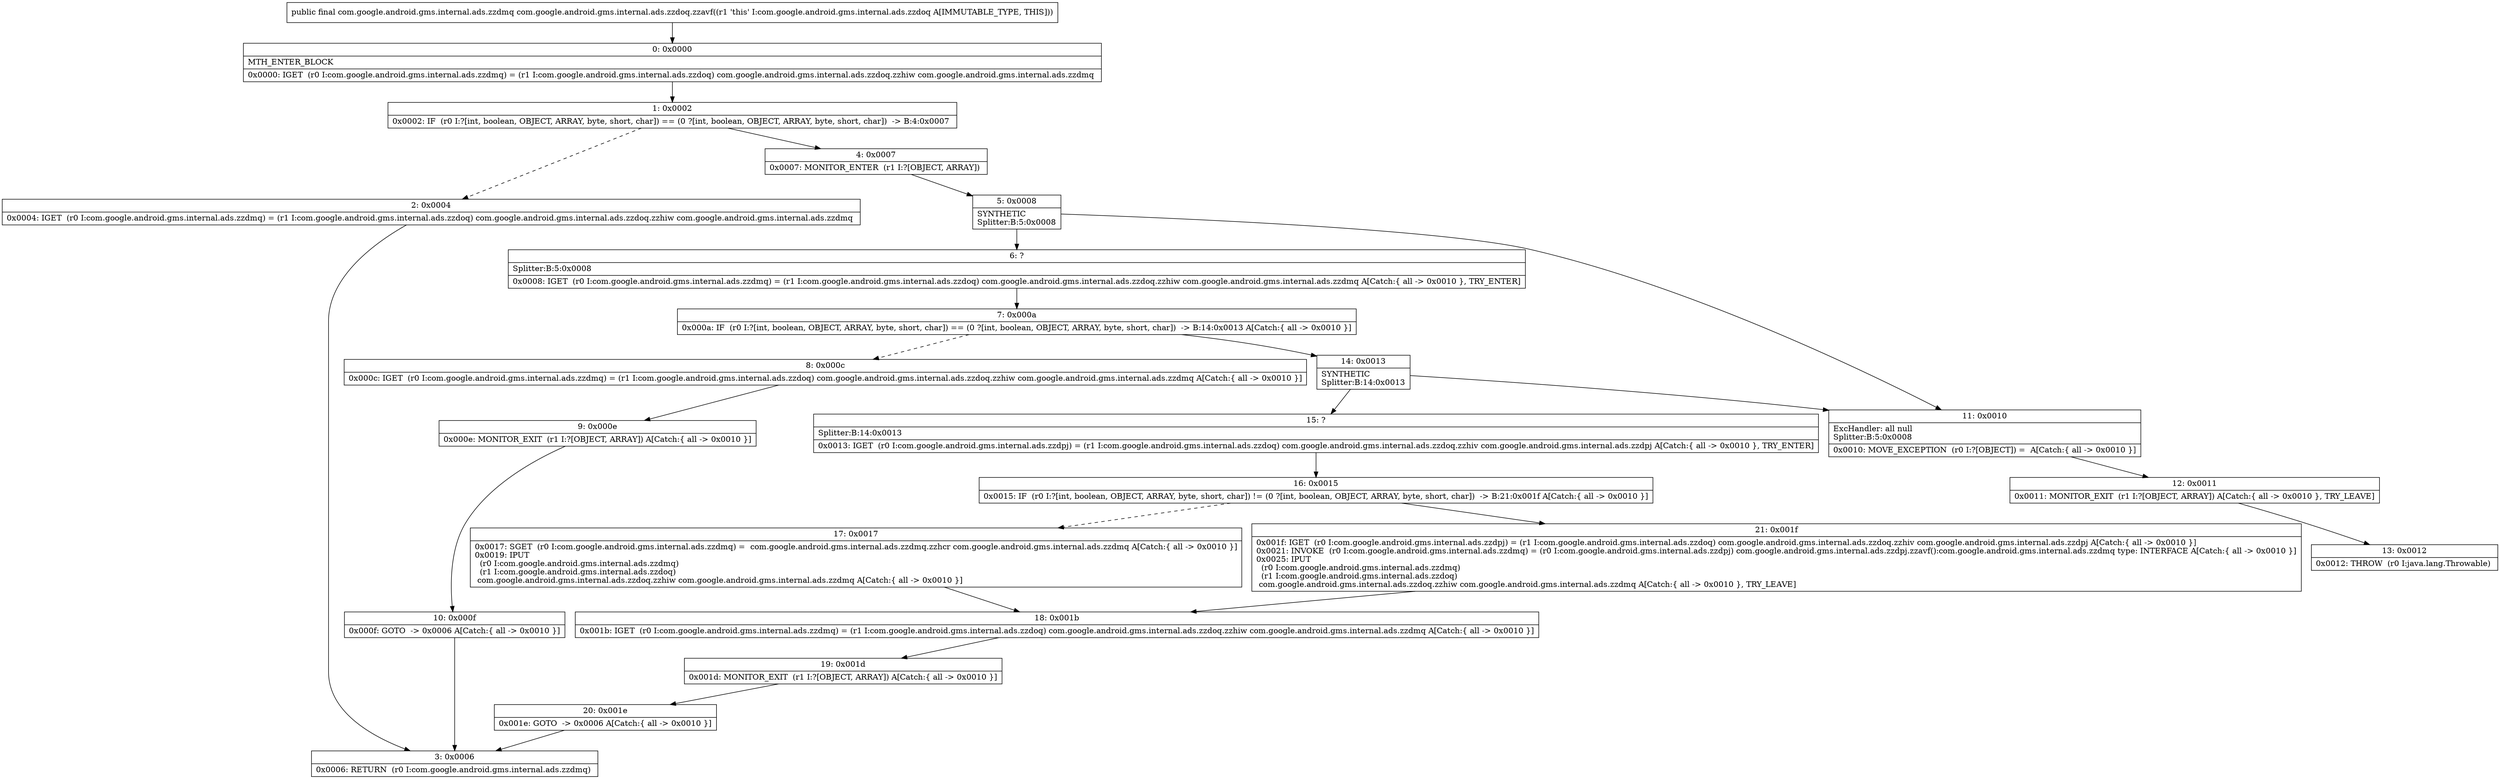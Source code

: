 digraph "CFG forcom.google.android.gms.internal.ads.zzdoq.zzavf()Lcom\/google\/android\/gms\/internal\/ads\/zzdmq;" {
Node_0 [shape=record,label="{0\:\ 0x0000|MTH_ENTER_BLOCK\l|0x0000: IGET  (r0 I:com.google.android.gms.internal.ads.zzdmq) = (r1 I:com.google.android.gms.internal.ads.zzdoq) com.google.android.gms.internal.ads.zzdoq.zzhiw com.google.android.gms.internal.ads.zzdmq \l}"];
Node_1 [shape=record,label="{1\:\ 0x0002|0x0002: IF  (r0 I:?[int, boolean, OBJECT, ARRAY, byte, short, char]) == (0 ?[int, boolean, OBJECT, ARRAY, byte, short, char])  \-\> B:4:0x0007 \l}"];
Node_2 [shape=record,label="{2\:\ 0x0004|0x0004: IGET  (r0 I:com.google.android.gms.internal.ads.zzdmq) = (r1 I:com.google.android.gms.internal.ads.zzdoq) com.google.android.gms.internal.ads.zzdoq.zzhiw com.google.android.gms.internal.ads.zzdmq \l}"];
Node_3 [shape=record,label="{3\:\ 0x0006|0x0006: RETURN  (r0 I:com.google.android.gms.internal.ads.zzdmq) \l}"];
Node_4 [shape=record,label="{4\:\ 0x0007|0x0007: MONITOR_ENTER  (r1 I:?[OBJECT, ARRAY]) \l}"];
Node_5 [shape=record,label="{5\:\ 0x0008|SYNTHETIC\lSplitter:B:5:0x0008\l}"];
Node_6 [shape=record,label="{6\:\ ?|Splitter:B:5:0x0008\l|0x0008: IGET  (r0 I:com.google.android.gms.internal.ads.zzdmq) = (r1 I:com.google.android.gms.internal.ads.zzdoq) com.google.android.gms.internal.ads.zzdoq.zzhiw com.google.android.gms.internal.ads.zzdmq A[Catch:\{ all \-\> 0x0010 \}, TRY_ENTER]\l}"];
Node_7 [shape=record,label="{7\:\ 0x000a|0x000a: IF  (r0 I:?[int, boolean, OBJECT, ARRAY, byte, short, char]) == (0 ?[int, boolean, OBJECT, ARRAY, byte, short, char])  \-\> B:14:0x0013 A[Catch:\{ all \-\> 0x0010 \}]\l}"];
Node_8 [shape=record,label="{8\:\ 0x000c|0x000c: IGET  (r0 I:com.google.android.gms.internal.ads.zzdmq) = (r1 I:com.google.android.gms.internal.ads.zzdoq) com.google.android.gms.internal.ads.zzdoq.zzhiw com.google.android.gms.internal.ads.zzdmq A[Catch:\{ all \-\> 0x0010 \}]\l}"];
Node_9 [shape=record,label="{9\:\ 0x000e|0x000e: MONITOR_EXIT  (r1 I:?[OBJECT, ARRAY]) A[Catch:\{ all \-\> 0x0010 \}]\l}"];
Node_10 [shape=record,label="{10\:\ 0x000f|0x000f: GOTO  \-\> 0x0006 A[Catch:\{ all \-\> 0x0010 \}]\l}"];
Node_11 [shape=record,label="{11\:\ 0x0010|ExcHandler: all null\lSplitter:B:5:0x0008\l|0x0010: MOVE_EXCEPTION  (r0 I:?[OBJECT]) =  A[Catch:\{ all \-\> 0x0010 \}]\l}"];
Node_12 [shape=record,label="{12\:\ 0x0011|0x0011: MONITOR_EXIT  (r1 I:?[OBJECT, ARRAY]) A[Catch:\{ all \-\> 0x0010 \}, TRY_LEAVE]\l}"];
Node_13 [shape=record,label="{13\:\ 0x0012|0x0012: THROW  (r0 I:java.lang.Throwable) \l}"];
Node_14 [shape=record,label="{14\:\ 0x0013|SYNTHETIC\lSplitter:B:14:0x0013\l}"];
Node_15 [shape=record,label="{15\:\ ?|Splitter:B:14:0x0013\l|0x0013: IGET  (r0 I:com.google.android.gms.internal.ads.zzdpj) = (r1 I:com.google.android.gms.internal.ads.zzdoq) com.google.android.gms.internal.ads.zzdoq.zzhiv com.google.android.gms.internal.ads.zzdpj A[Catch:\{ all \-\> 0x0010 \}, TRY_ENTER]\l}"];
Node_16 [shape=record,label="{16\:\ 0x0015|0x0015: IF  (r0 I:?[int, boolean, OBJECT, ARRAY, byte, short, char]) != (0 ?[int, boolean, OBJECT, ARRAY, byte, short, char])  \-\> B:21:0x001f A[Catch:\{ all \-\> 0x0010 \}]\l}"];
Node_17 [shape=record,label="{17\:\ 0x0017|0x0017: SGET  (r0 I:com.google.android.gms.internal.ads.zzdmq) =  com.google.android.gms.internal.ads.zzdmq.zzhcr com.google.android.gms.internal.ads.zzdmq A[Catch:\{ all \-\> 0x0010 \}]\l0x0019: IPUT  \l  (r0 I:com.google.android.gms.internal.ads.zzdmq)\l  (r1 I:com.google.android.gms.internal.ads.zzdoq)\l com.google.android.gms.internal.ads.zzdoq.zzhiw com.google.android.gms.internal.ads.zzdmq A[Catch:\{ all \-\> 0x0010 \}]\l}"];
Node_18 [shape=record,label="{18\:\ 0x001b|0x001b: IGET  (r0 I:com.google.android.gms.internal.ads.zzdmq) = (r1 I:com.google.android.gms.internal.ads.zzdoq) com.google.android.gms.internal.ads.zzdoq.zzhiw com.google.android.gms.internal.ads.zzdmq A[Catch:\{ all \-\> 0x0010 \}]\l}"];
Node_19 [shape=record,label="{19\:\ 0x001d|0x001d: MONITOR_EXIT  (r1 I:?[OBJECT, ARRAY]) A[Catch:\{ all \-\> 0x0010 \}]\l}"];
Node_20 [shape=record,label="{20\:\ 0x001e|0x001e: GOTO  \-\> 0x0006 A[Catch:\{ all \-\> 0x0010 \}]\l}"];
Node_21 [shape=record,label="{21\:\ 0x001f|0x001f: IGET  (r0 I:com.google.android.gms.internal.ads.zzdpj) = (r1 I:com.google.android.gms.internal.ads.zzdoq) com.google.android.gms.internal.ads.zzdoq.zzhiv com.google.android.gms.internal.ads.zzdpj A[Catch:\{ all \-\> 0x0010 \}]\l0x0021: INVOKE  (r0 I:com.google.android.gms.internal.ads.zzdmq) = (r0 I:com.google.android.gms.internal.ads.zzdpj) com.google.android.gms.internal.ads.zzdpj.zzavf():com.google.android.gms.internal.ads.zzdmq type: INTERFACE A[Catch:\{ all \-\> 0x0010 \}]\l0x0025: IPUT  \l  (r0 I:com.google.android.gms.internal.ads.zzdmq)\l  (r1 I:com.google.android.gms.internal.ads.zzdoq)\l com.google.android.gms.internal.ads.zzdoq.zzhiw com.google.android.gms.internal.ads.zzdmq A[Catch:\{ all \-\> 0x0010 \}, TRY_LEAVE]\l}"];
MethodNode[shape=record,label="{public final com.google.android.gms.internal.ads.zzdmq com.google.android.gms.internal.ads.zzdoq.zzavf((r1 'this' I:com.google.android.gms.internal.ads.zzdoq A[IMMUTABLE_TYPE, THIS])) }"];
MethodNode -> Node_0;
Node_0 -> Node_1;
Node_1 -> Node_2[style=dashed];
Node_1 -> Node_4;
Node_2 -> Node_3;
Node_4 -> Node_5;
Node_5 -> Node_6;
Node_5 -> Node_11;
Node_6 -> Node_7;
Node_7 -> Node_8[style=dashed];
Node_7 -> Node_14;
Node_8 -> Node_9;
Node_9 -> Node_10;
Node_10 -> Node_3;
Node_11 -> Node_12;
Node_12 -> Node_13;
Node_14 -> Node_15;
Node_14 -> Node_11;
Node_15 -> Node_16;
Node_16 -> Node_17[style=dashed];
Node_16 -> Node_21;
Node_17 -> Node_18;
Node_18 -> Node_19;
Node_19 -> Node_20;
Node_20 -> Node_3;
Node_21 -> Node_18;
}

